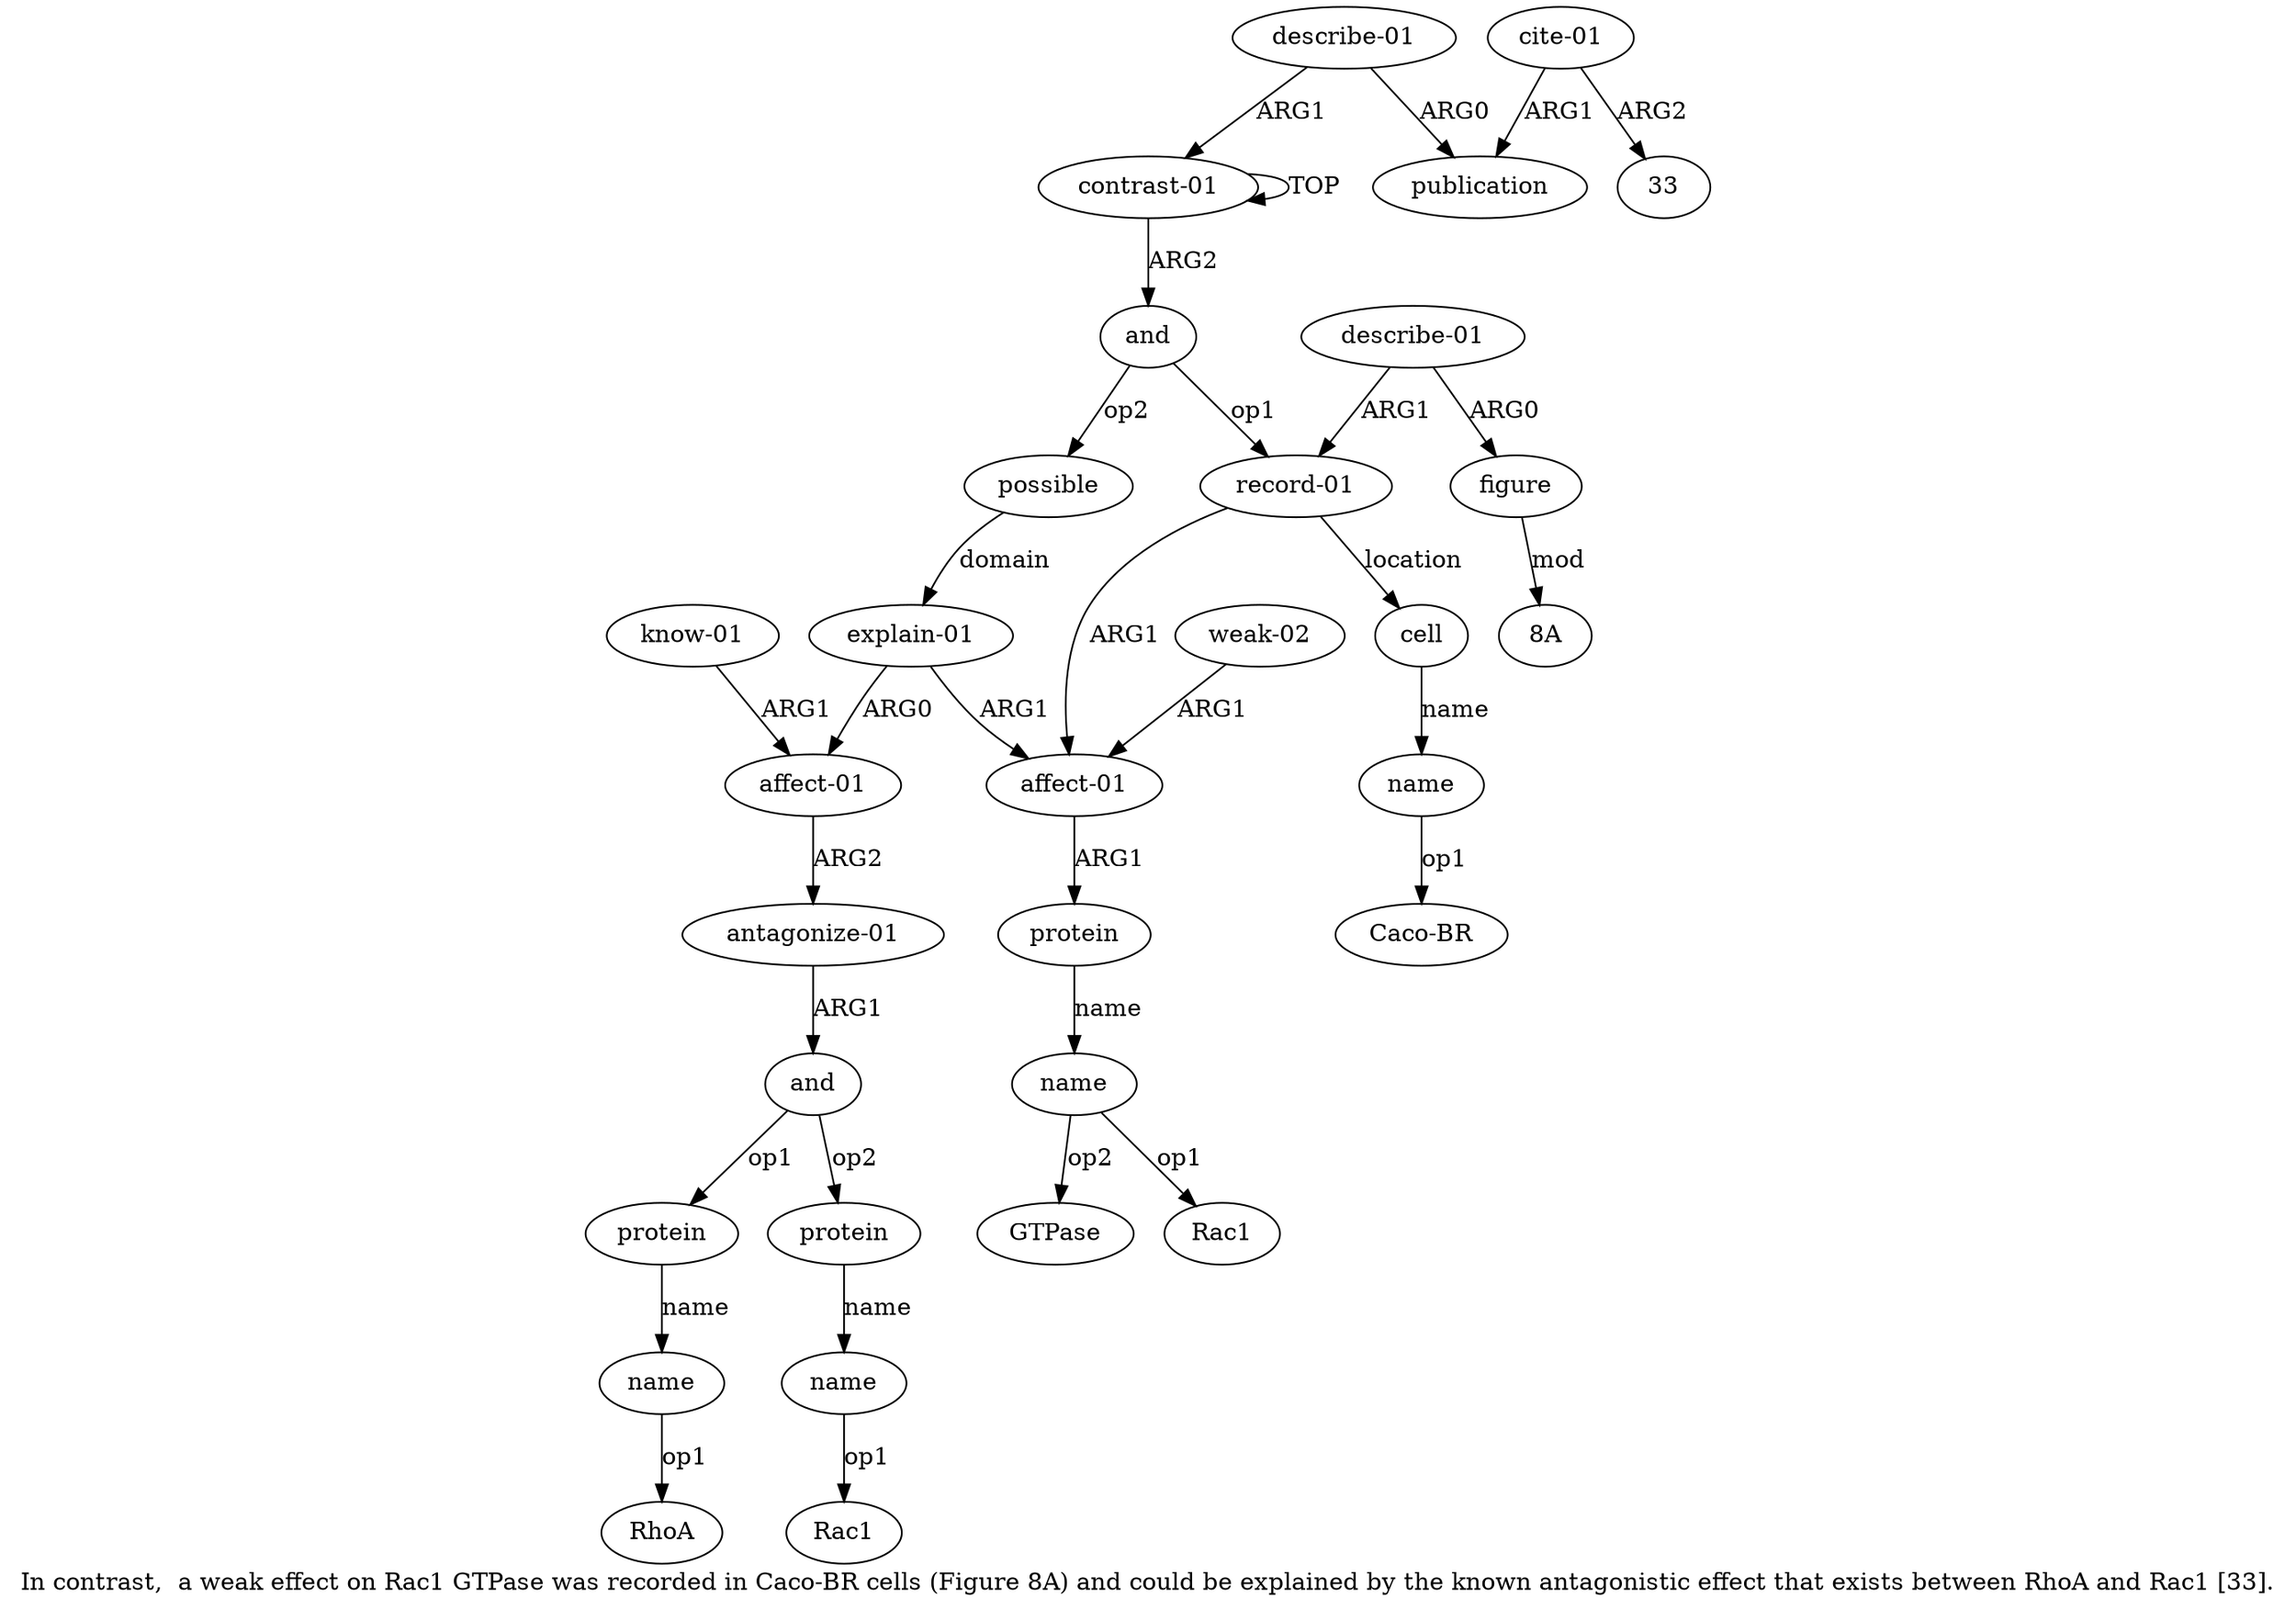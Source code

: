 digraph  {
	graph [label="In contrast,  a weak effect on Rac1 GTPase was recorded in Caco-BR cells (Figure 8A) and could be explained by the known antagonistic \
effect that exists between RhoA and Rac1 [33]."];
	node [label="\N"];
	a20	 [color=black,
		gold_ind=20,
		gold_label="know-01",
		label="know-01",
		test_ind=20,
		test_label="know-01"];
	a13	 [color=black,
		gold_ind=13,
		gold_label="affect-01",
		label="affect-01",
		test_ind=13,
		test_label="affect-01"];
	a20 -> a13 [key=0,
	color=black,
	gold_label=ARG1,
	label=ARG1,
	test_label=ARG1];
a21 [color=black,
	gold_ind=21,
	gold_label="describe-01",
	label="describe-01",
	test_ind=21,
	test_label="describe-01"];
a22 [color=black,
	gold_ind=22,
	gold_label=publication,
	label=publication,
	test_ind=22,
	test_label=publication];
a21 -> a22 [key=0,
color=black,
gold_label=ARG0,
label=ARG0,
test_label=ARG0];
a0 [color=black,
gold_ind=0,
gold_label="contrast-01",
label="contrast-01",
test_ind=0,
test_label="contrast-01"];
a21 -> a0 [key=0,
color=black,
gold_label=ARG1,
label=ARG1,
test_label=ARG1];
a23 [color=black,
gold_ind=23,
gold_label="cite-01",
label="cite-01",
test_ind=23,
test_label="cite-01"];
a23 -> a22 [key=0,
color=black,
gold_label=ARG1,
label=ARG1,
test_label=ARG1];
"a23 33" [color=black,
gold_ind=-1,
gold_label=33,
label=33,
test_ind=-1,
test_label=33];
a23 -> "a23 33" [key=0,
color=black,
gold_label=ARG2,
label=ARG2,
test_label=ARG2];
"a10 8A" [color=black,
gold_ind=-1,
gold_label="8A",
label="8A",
test_ind=-1,
test_label="8A"];
"a17 RhoA" [color=black,
gold_ind=-1,
gold_label=RhoA,
label=RhoA,
test_ind=-1,
test_label=RhoA];
"a5 GTPase" [color=black,
gold_ind=-1,
gold_label=GTPase,
label=GTPase,
test_ind=-1,
test_label=GTPase];
a15 [color=black,
gold_ind=15,
gold_label=and,
label=and,
test_ind=15,
test_label=and];
a16 [color=black,
gold_ind=16,
gold_label=protein,
label=protein,
test_ind=16,
test_label=protein];
a15 -> a16 [key=0,
color=black,
gold_label=op1,
label=op1,
test_label=op1];
a18 [color=black,
gold_ind=18,
gold_label=protein,
label=protein,
test_ind=18,
test_label=protein];
a15 -> a18 [key=0,
color=black,
gold_label=op2,
label=op2,
test_label=op2];
a14 [color=black,
gold_ind=14,
gold_label="antagonize-01",
label="antagonize-01",
test_ind=14,
test_label="antagonize-01"];
a14 -> a15 [key=0,
color=black,
gold_label=ARG1,
label=ARG1,
test_label=ARG1];
a17 [color=black,
gold_ind=17,
gold_label=name,
label=name,
test_ind=17,
test_label=name];
a17 -> "a17 RhoA" [key=0,
color=black,
gold_label=op1,
label=op1,
test_label=op1];
a16 -> a17 [key=0,
color=black,
gold_label=name,
label=name,
test_label=name];
a11 [color=black,
gold_ind=11,
gold_label=possible,
label=possible,
test_ind=11,
test_label=possible];
a12 [color=black,
gold_ind=12,
gold_label="explain-01",
label="explain-01",
test_ind=12,
test_label="explain-01"];
a11 -> a12 [key=0,
color=black,
gold_label=domain,
label=domain,
test_label=domain];
a10 [color=black,
gold_ind=10,
gold_label=figure,
label=figure,
test_ind=10,
test_label=figure];
a10 -> "a10 8A" [key=0,
color=black,
gold_label=mod,
label=mod,
test_label=mod];
a13 -> a14 [key=0,
color=black,
gold_label=ARG2,
label=ARG2,
test_label=ARG2];
a12 -> a13 [key=0,
color=black,
gold_label=ARG0,
label=ARG0,
test_label=ARG0];
a3 [color=black,
gold_ind=3,
gold_label="affect-01",
label="affect-01",
test_ind=3,
test_label="affect-01"];
a12 -> a3 [key=0,
color=black,
gold_label=ARG1,
label=ARG1,
test_label=ARG1];
"a5 Rac1" [color=black,
gold_ind=-1,
gold_label=Rac1,
label=Rac1,
test_ind=-1,
test_label=Rac1];
a19 [color=black,
gold_ind=19,
gold_label=name,
label=name,
test_ind=19,
test_label=name];
"a19 Rac1" [color=black,
gold_ind=-1,
gold_label=Rac1,
label=Rac1,
test_ind=-1,
test_label=Rac1];
a19 -> "a19 Rac1" [key=0,
color=black,
gold_label=op1,
label=op1,
test_label=op1];
a18 -> a19 [key=0,
color=black,
gold_label=name,
label=name,
test_label=name];
a1 [color=black,
gold_ind=1,
gold_label=and,
label=and,
test_ind=1,
test_label=and];
a1 -> a11 [key=0,
color=black,
gold_label=op2,
label=op2,
test_label=op2];
a2 [color=black,
gold_ind=2,
gold_label="record-01",
label="record-01",
test_ind=2,
test_label="record-01"];
a1 -> a2 [key=0,
color=black,
gold_label=op1,
label=op1,
test_label=op1];
a0 -> a1 [key=0,
color=black,
gold_label=ARG2,
label=ARG2,
test_label=ARG2];
a0 -> a0 [key=0,
color=black,
gold_label=TOP,
label=TOP,
test_label=TOP];
a4 [color=black,
gold_ind=4,
gold_label=protein,
label=protein,
test_ind=4,
test_label=protein];
a3 -> a4 [key=0,
color=black,
gold_label=ARG1,
label=ARG1,
test_label=ARG1];
a2 -> a3 [key=0,
color=black,
gold_label=ARG1,
label=ARG1,
test_label=ARG1];
a7 [color=black,
gold_ind=7,
gold_label=cell,
label=cell,
test_ind=7,
test_label=cell];
a2 -> a7 [key=0,
color=black,
gold_label=location,
label=location,
test_label=location];
a5 [color=black,
gold_ind=5,
gold_label=name,
label=name,
test_ind=5,
test_label=name];
a5 -> "a5 GTPase" [key=0,
color=black,
gold_label=op2,
label=op2,
test_label=op2];
a5 -> "a5 Rac1" [key=0,
color=black,
gold_label=op1,
label=op1,
test_label=op1];
a4 -> a5 [key=0,
color=black,
gold_label=name,
label=name,
test_label=name];
a8 [color=black,
gold_ind=8,
gold_label=name,
label=name,
test_ind=8,
test_label=name];
a7 -> a8 [key=0,
color=black,
gold_label=name,
label=name,
test_label=name];
a6 [color=black,
gold_ind=6,
gold_label="weak-02",
label="weak-02",
test_ind=6,
test_label="weak-02"];
a6 -> a3 [key=0,
color=black,
gold_label=ARG1,
label=ARG1,
test_label=ARG1];
a9 [color=black,
gold_ind=9,
gold_label="describe-01",
label="describe-01",
test_ind=9,
test_label="describe-01"];
a9 -> a10 [key=0,
color=black,
gold_label=ARG0,
label=ARG0,
test_label=ARG0];
a9 -> a2 [key=0,
color=black,
gold_label=ARG1,
label=ARG1,
test_label=ARG1];
"a8 Caco-BR" [color=black,
gold_ind=-1,
gold_label="Caco-BR",
label="Caco-BR",
test_ind=-1,
test_label="Caco-BR"];
a8 -> "a8 Caco-BR" [key=0,
color=black,
gold_label=op1,
label=op1,
test_label=op1];
}
